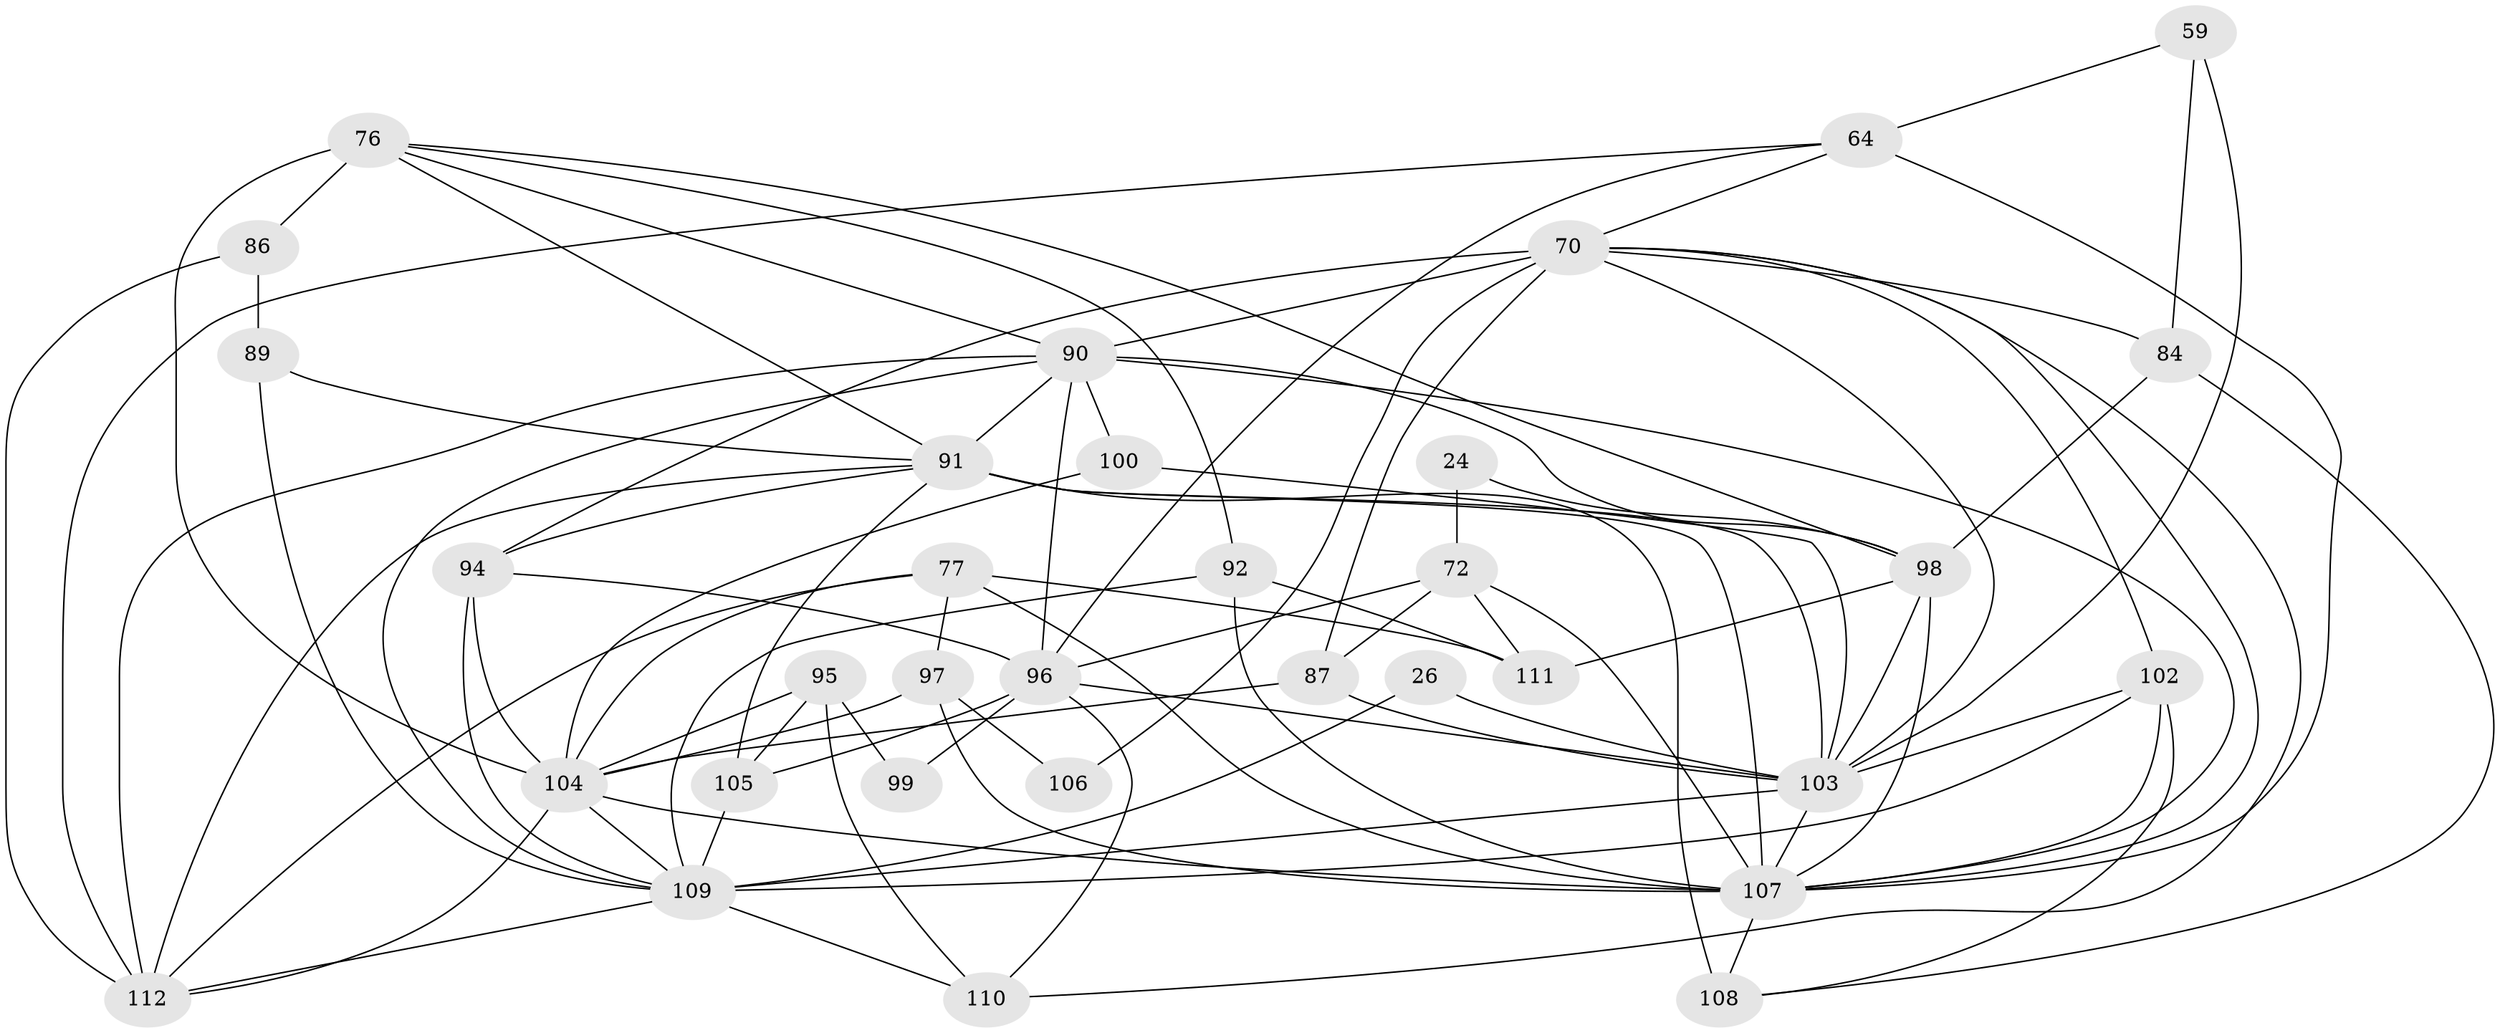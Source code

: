 // original degree distribution, {4: 1.0}
// Generated by graph-tools (version 1.1) at 2025/03/03/04/25 22:03:56]
// undirected, 33 vertices, 91 edges
graph export_dot {
graph [start="1"]
  node [color=gray90,style=filled];
  24;
  26;
  59 [super="+29"];
  64 [super="+2"];
  70 [super="+20+54+23+44"];
  72 [super="+21"];
  76 [super="+4+33"];
  77 [super="+73"];
  84 [super="+45"];
  86;
  87 [super="+50+55"];
  89;
  90 [super="+58+34+79+56"];
  91 [super="+74+80+81"];
  92;
  94 [super="+36"];
  95;
  96 [super="+53+66"];
  97 [super="+3"];
  98 [super="+68+69"];
  99;
  100 [super="+75"];
  102 [super="+25"];
  103 [super="+85+57+48"];
  104 [super="+14+18+17+78"];
  105;
  106;
  107 [super="+43+61+60+83+82"];
  108 [super="+71"];
  109 [super="+101+93"];
  110;
  111;
  112 [super="+51+67+35"];
  24 -- 98 [weight=2];
  24 -- 72 [weight=2];
  26 -- 109 [weight=2];
  26 -- 103 [weight=2];
  59 -- 84 [weight=2];
  59 -- 103 [weight=4];
  59 -- 64 [weight=2];
  64 -- 107;
  64 -- 70;
  64 -- 112;
  64 -- 96;
  70 -- 90 [weight=3];
  70 -- 106 [weight=2];
  70 -- 84 [weight=2];
  70 -- 87 [weight=2];
  70 -- 103 [weight=2];
  70 -- 94;
  70 -- 102;
  70 -- 110;
  70 -- 107;
  72 -- 111;
  72 -- 96;
  72 -- 87;
  72 -- 107;
  76 -- 104 [weight=2];
  76 -- 86;
  76 -- 90 [weight=2];
  76 -- 92;
  76 -- 98;
  76 -- 91;
  77 -- 107 [weight=4];
  77 -- 97;
  77 -- 112;
  77 -- 104;
  77 -- 111;
  84 -- 108;
  84 -- 98;
  86 -- 112 [weight=2];
  86 -- 89;
  87 -- 103 [weight=2];
  87 -- 104 [weight=3];
  89 -- 109 [weight=2];
  89 -- 91;
  90 -- 100 [weight=3];
  90 -- 91 [weight=3];
  90 -- 98 [weight=2];
  90 -- 112 [weight=2];
  90 -- 109;
  90 -- 107;
  90 -- 96;
  91 -- 103 [weight=3];
  91 -- 107;
  91 -- 94;
  91 -- 108 [weight=4];
  91 -- 112;
  91 -- 105;
  92 -- 111;
  92 -- 109;
  92 -- 107;
  94 -- 96;
  94 -- 104 [weight=2];
  94 -- 109;
  95 -- 110;
  95 -- 105;
  95 -- 99;
  95 -- 104;
  96 -- 99 [weight=3];
  96 -- 110;
  96 -- 103;
  96 -- 105;
  97 -- 106 [weight=2];
  97 -- 104 [weight=2];
  97 -- 107;
  98 -- 107 [weight=2];
  98 -- 103;
  98 -- 111;
  100 -- 104;
  100 -- 103 [weight=2];
  102 -- 109 [weight=3];
  102 -- 103;
  102 -- 107 [weight=2];
  102 -- 108;
  103 -- 109 [weight=2];
  103 -- 107 [weight=2];
  104 -- 109 [weight=2];
  104 -- 112;
  104 -- 107 [weight=3];
  105 -- 109;
  107 -- 108 [weight=2];
  109 -- 110;
  109 -- 112 [weight=2];
}
